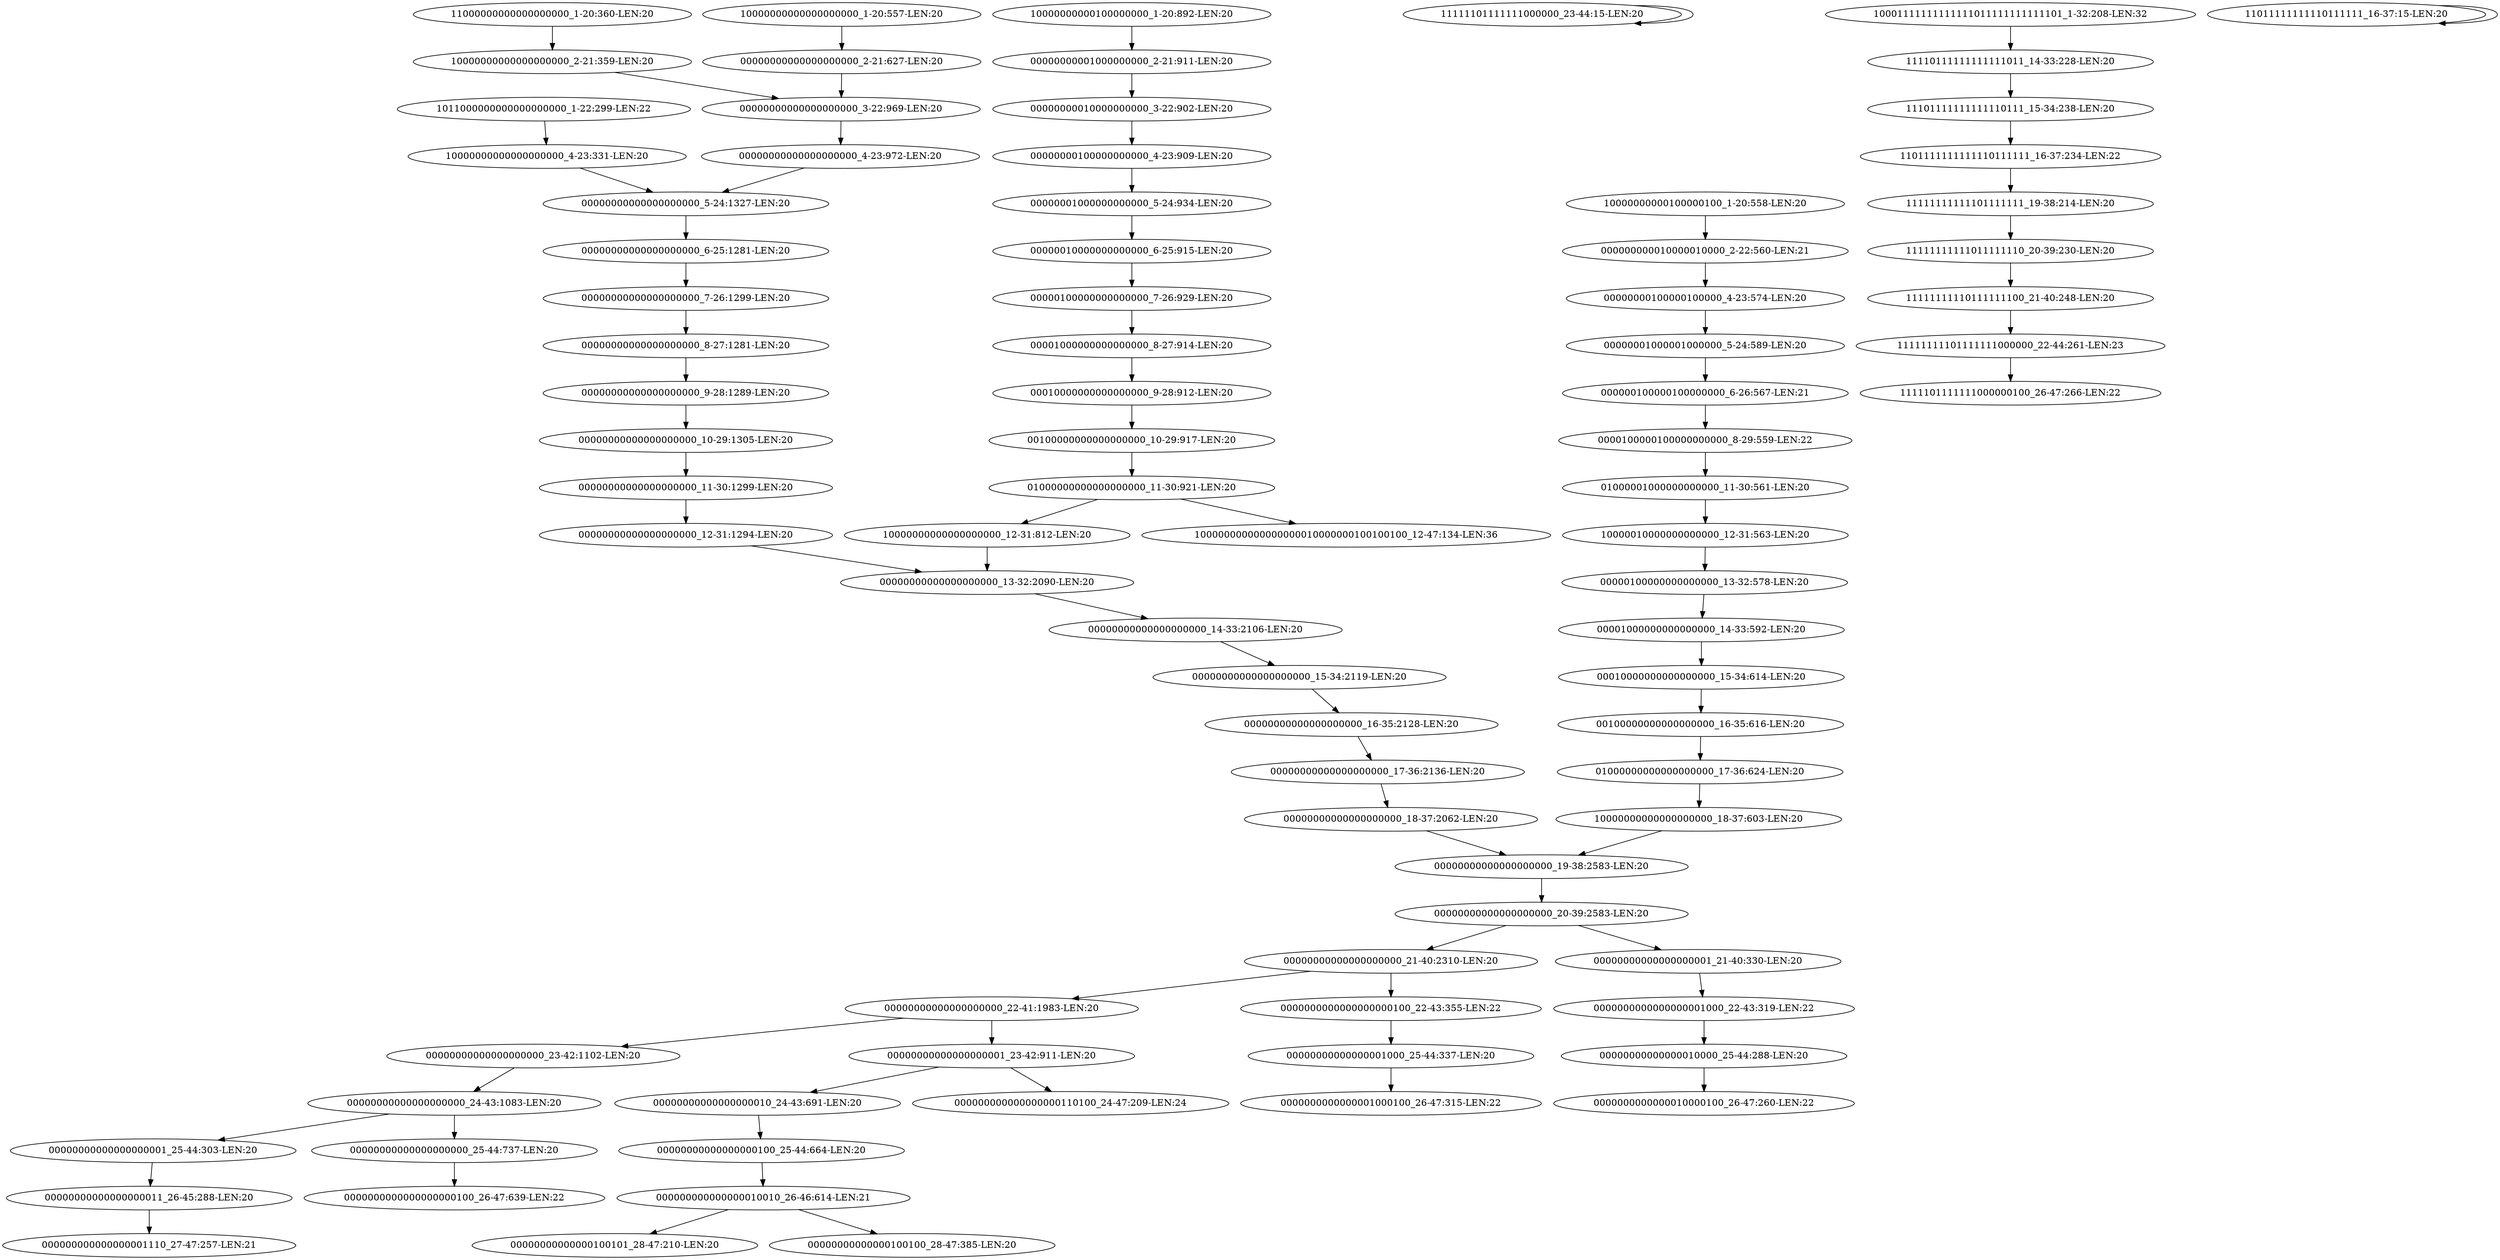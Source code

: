 digraph G {
    "10000000000000000000_18-37:603-LEN:20" -> "00000000000000000000_19-38:2583-LEN:20";
    "01000001000000000000_11-30:561-LEN:20" -> "10000010000000000000_12-31:563-LEN:20";
    "00000000100000100000_4-23:574-LEN:20" -> "00000001000001000000_5-24:589-LEN:20";
    "10000000000000000000_4-23:331-LEN:20" -> "00000000000000000000_5-24:1327-LEN:20";
    "00000000000000000000_8-27:1281-LEN:20" -> "00000000000000000000_9-28:1289-LEN:20";
    "00000000000000000000_11-30:1299-LEN:20" -> "00000000000000000000_12-31:1294-LEN:20";
    "00000000000000000000_5-24:1327-LEN:20" -> "00000000000000000000_6-25:1281-LEN:20";
    "00000000000000000000_20-39:2583-LEN:20" -> "00000000000000000000_21-40:2310-LEN:20";
    "00000000000000000000_20-39:2583-LEN:20" -> "00000000000000000001_21-40:330-LEN:20";
    "10000010000000000000_12-31:563-LEN:20" -> "00000100000000000000_13-32:578-LEN:20";
    "11111101111111000000_23-44:15-LEN:20" -> "11111101111111000000_23-44:15-LEN:20";
    "10001111111111111011111111111101_1-32:208-LEN:32" -> "11110111111111111011_14-33:228-LEN:20";
    "00000000000000000000_6-25:1281-LEN:20" -> "00000000000000000000_7-26:1299-LEN:20";
    "10000000000000000000_12-31:812-LEN:20" -> "00000000000000000000_13-32:2090-LEN:20";
    "00000000000000000000_16-35:2128-LEN:20" -> "00000000000000000000_17-36:2136-LEN:20";
    "00000000000000001000_25-44:337-LEN:20" -> "0000000000000001000100_26-47:315-LEN:22";
    "11110111111111111011_14-33:228-LEN:20" -> "11101111111111110111_15-34:238-LEN:20";
    "00000000000000000000_7-26:1299-LEN:20" -> "00000000000000000000_8-27:1281-LEN:20";
    "11111111110111111100_21-40:248-LEN:20" -> "11111111101111111000000_22-44:261-LEN:23";
    "00001000000000000000_14-33:592-LEN:20" -> "00010000000000000000_15-34:614-LEN:20";
    "00000000000000000000_24-43:1083-LEN:20" -> "00000000000000000001_25-44:303-LEN:20";
    "00000000000000000000_24-43:1083-LEN:20" -> "00000000000000000000_25-44:737-LEN:20";
    "00000000000000000011_26-45:288-LEN:20" -> "000000000000000001110_27-47:257-LEN:21";
    "10000000000000000000_2-21:359-LEN:20" -> "00000000000000000000_3-22:969-LEN:20";
    "00010000000000000000_15-34:614-LEN:20" -> "00100000000000000000_16-35:616-LEN:20";
    "11011111111110111111_16-37:15-LEN:20" -> "11011111111110111111_16-37:15-LEN:20";
    "000000000000000010010_26-46:614-LEN:21" -> "00000000000000100101_28-47:210-LEN:20";
    "000000000000000010010_26-46:614-LEN:21" -> "00000000000000100100_28-47:385-LEN:20";
    "00000000000000000000_21-40:2310-LEN:20" -> "00000000000000000000_22-41:1983-LEN:20";
    "00000000000000000000_21-40:2310-LEN:20" -> "0000000000000000000100_22-43:355-LEN:22";
    "0000100000100000000000_8-29:559-LEN:22" -> "01000001000000000000_11-30:561-LEN:20";
    "00000000000000000000_17-36:2136-LEN:20" -> "00000000000000000000_18-37:2062-LEN:20";
    "00000000000000000010_24-43:691-LEN:20" -> "00000000000000000100_25-44:664-LEN:20";
    "00000000000000000000_4-23:972-LEN:20" -> "00000000000000000000_5-24:1327-LEN:20";
    "00000000000000000000_23-42:1102-LEN:20" -> "00000000000000000000_24-43:1083-LEN:20";
    "00000000000000000001_25-44:303-LEN:20" -> "00000000000000000011_26-45:288-LEN:20";
    "01000000000000000000_17-36:624-LEN:20" -> "10000000000000000000_18-37:603-LEN:20";
    "00000100000000000000_7-26:929-LEN:20" -> "00001000000000000000_8-27:914-LEN:20";
    "00000000000000000000_2-21:627-LEN:20" -> "00000000000000000000_3-22:969-LEN:20";
    "00000000000000000000_19-38:2583-LEN:20" -> "00000000000000000000_20-39:2583-LEN:20";
    "11000000000000000000_1-20:360-LEN:20" -> "10000000000000000000_2-21:359-LEN:20";
    "1011000000000000000000_1-22:299-LEN:22" -> "10000000000000000000_4-23:331-LEN:20";
    "00000000000000000001_21-40:330-LEN:20" -> "0000000000000000001000_22-43:319-LEN:22";
    "00000000000000000000_15-34:2119-LEN:20" -> "00000000000000000000_16-35:2128-LEN:20";
    "00000000010000000000_3-22:902-LEN:20" -> "00000000100000000000_4-23:909-LEN:20";
    "00000000000000010000_25-44:288-LEN:20" -> "0000000000000010000100_26-47:260-LEN:22";
    "00000000000000000001_23-42:911-LEN:20" -> "000000000000000000110100_24-47:209-LEN:24";
    "00000000000000000001_23-42:911-LEN:20" -> "00000000000000000010_24-43:691-LEN:20";
    "00000000000000000000_9-28:1289-LEN:20" -> "00000000000000000000_10-29:1305-LEN:20";
    "11111111111011111110_20-39:230-LEN:20" -> "11111111110111111100_21-40:248-LEN:20";
    "10000000000100000000_1-20:892-LEN:20" -> "00000000001000000000_2-21:911-LEN:20";
    "00000000000000000000_25-44:737-LEN:20" -> "0000000000000000000100_26-47:639-LEN:22";
    "00000000000000000000_12-31:1294-LEN:20" -> "00000000000000000000_13-32:2090-LEN:20";
    "00000000000000000000_13-32:2090-LEN:20" -> "00000000000000000000_14-33:2106-LEN:20";
    "000000100000100000000_6-26:567-LEN:21" -> "0000100000100000000000_8-29:559-LEN:22";
    "1101111111111110111111_16-37:234-LEN:22" -> "11111111111101111111_19-38:214-LEN:20";
    "00000000000000000100_25-44:664-LEN:20" -> "000000000000000010010_26-46:614-LEN:21";
    "00000000000000000000_14-33:2106-LEN:20" -> "00000000000000000000_15-34:2119-LEN:20";
    "00000010000000000000_6-25:915-LEN:20" -> "00000100000000000000_7-26:929-LEN:20";
    "00000000001000000000_2-21:911-LEN:20" -> "00000000010000000000_3-22:902-LEN:20";
    "01000000000000000000_11-30:921-LEN:20" -> "10000000000000000000_12-31:812-LEN:20";
    "01000000000000000000_11-30:921-LEN:20" -> "100000000000000000010000000100100100_12-47:134-LEN:36";
    "11111111101111111000000_22-44:261-LEN:23" -> "1111101111111000000100_26-47:266-LEN:22";
    "00000000000000000000_3-22:969-LEN:20" -> "00000000000000000000_4-23:972-LEN:20";
    "11101111111111110111_15-34:238-LEN:20" -> "1101111111111110111111_16-37:234-LEN:22";
    "0000000000000000001000_22-43:319-LEN:22" -> "00000000000000010000_25-44:288-LEN:20";
    "00001000000000000000_8-27:914-LEN:20" -> "00010000000000000000_9-28:912-LEN:20";
    "00010000000000000000_9-28:912-LEN:20" -> "00100000000000000000_10-29:917-LEN:20";
    "00000001000000000000_5-24:934-LEN:20" -> "00000010000000000000_6-25:915-LEN:20";
    "10000000000000000000_1-20:557-LEN:20" -> "00000000000000000000_2-21:627-LEN:20";
    "00000000100000000000_4-23:909-LEN:20" -> "00000001000000000000_5-24:934-LEN:20";
    "00100000000000000000_16-35:616-LEN:20" -> "01000000000000000000_17-36:624-LEN:20";
    "00100000000000000000_10-29:917-LEN:20" -> "01000000000000000000_11-30:921-LEN:20";
    "000000000010000010000_2-22:560-LEN:21" -> "00000000100000100000_4-23:574-LEN:20";
    "00000000000000000000_22-41:1983-LEN:20" -> "00000000000000000000_23-42:1102-LEN:20";
    "00000000000000000000_22-41:1983-LEN:20" -> "00000000000000000001_23-42:911-LEN:20";
    "00000001000001000000_5-24:589-LEN:20" -> "000000100000100000000_6-26:567-LEN:21";
    "00000100000000000000_13-32:578-LEN:20" -> "00001000000000000000_14-33:592-LEN:20";
    "00000000000000000000_10-29:1305-LEN:20" -> "00000000000000000000_11-30:1299-LEN:20";
    "0000000000000000000100_22-43:355-LEN:22" -> "00000000000000001000_25-44:337-LEN:20";
    "00000000000000000000_18-37:2062-LEN:20" -> "00000000000000000000_19-38:2583-LEN:20";
    "10000000000100000100_1-20:558-LEN:20" -> "000000000010000010000_2-22:560-LEN:21";
    "11111111111101111111_19-38:214-LEN:20" -> "11111111111011111110_20-39:230-LEN:20";
}
